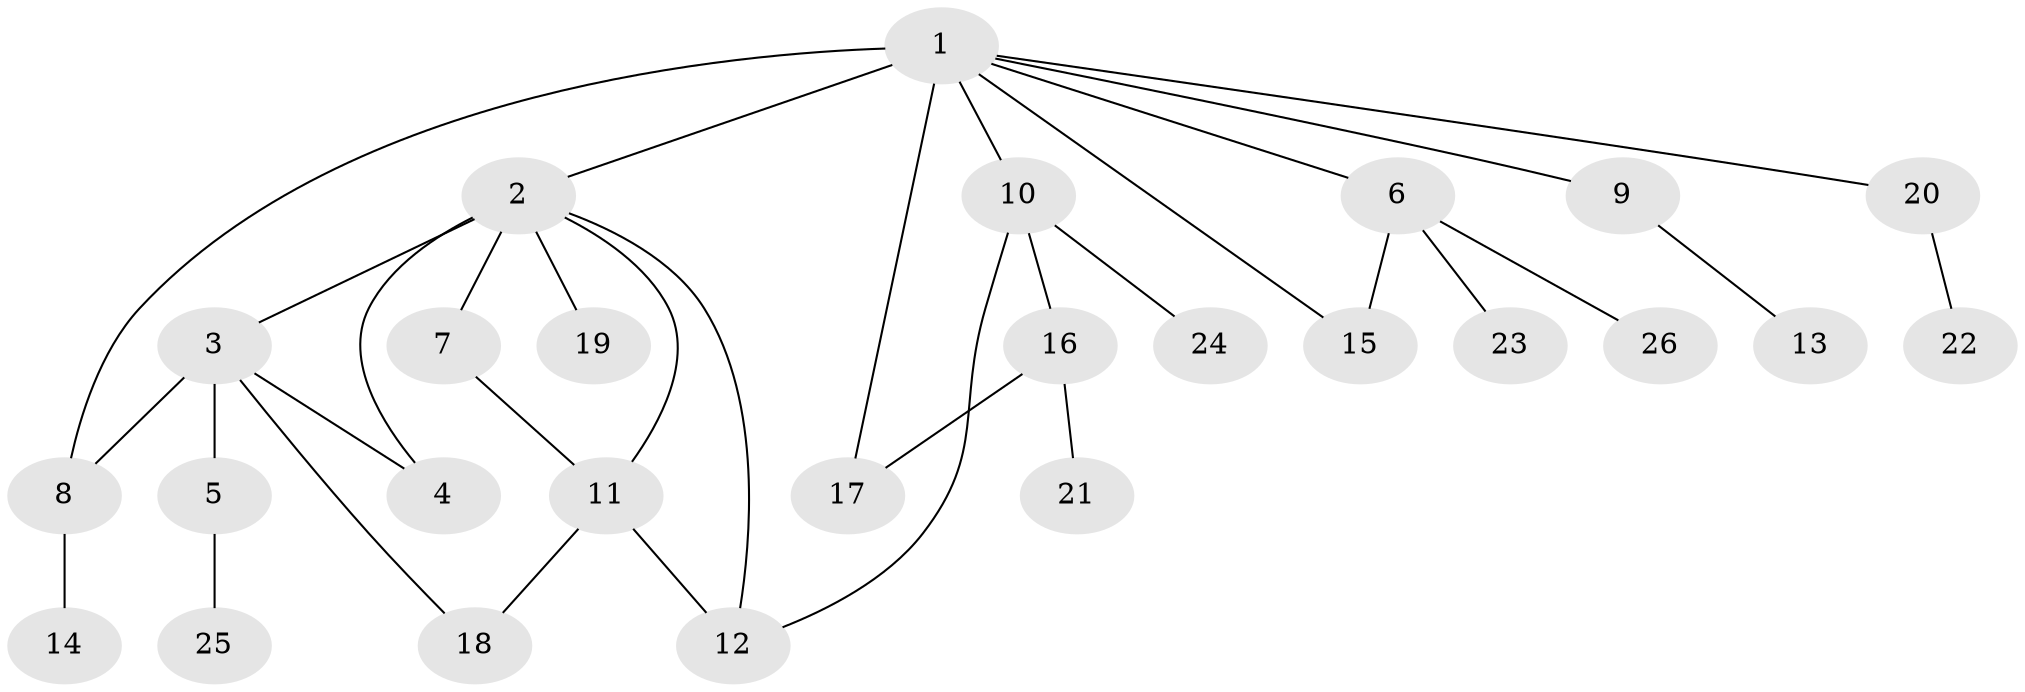 // original degree distribution, {7: 0.019230769230769232, 4: 0.11538461538461539, 2: 0.2692307692307692, 5: 0.09615384615384616, 3: 0.11538461538461539, 1: 0.38461538461538464}
// Generated by graph-tools (version 1.1) at 2025/34/03/09/25 02:34:06]
// undirected, 26 vertices, 33 edges
graph export_dot {
graph [start="1"]
  node [color=gray90,style=filled];
  1;
  2;
  3;
  4;
  5;
  6;
  7;
  8;
  9;
  10;
  11;
  12;
  13;
  14;
  15;
  16;
  17;
  18;
  19;
  20;
  21;
  22;
  23;
  24;
  25;
  26;
  1 -- 2 [weight=2.0];
  1 -- 6 [weight=1.0];
  1 -- 8 [weight=2.0];
  1 -- 9 [weight=1.0];
  1 -- 10 [weight=1.0];
  1 -- 15 [weight=1.0];
  1 -- 17 [weight=1.0];
  1 -- 20 [weight=1.0];
  2 -- 3 [weight=1.0];
  2 -- 4 [weight=1.0];
  2 -- 7 [weight=3.0];
  2 -- 11 [weight=1.0];
  2 -- 12 [weight=1.0];
  2 -- 19 [weight=1.0];
  3 -- 4 [weight=1.0];
  3 -- 5 [weight=2.0];
  3 -- 8 [weight=1.0];
  3 -- 18 [weight=1.0];
  5 -- 25 [weight=1.0];
  6 -- 15 [weight=1.0];
  6 -- 23 [weight=1.0];
  6 -- 26 [weight=1.0];
  7 -- 11 [weight=1.0];
  8 -- 14 [weight=1.0];
  9 -- 13 [weight=1.0];
  10 -- 12 [weight=1.0];
  10 -- 16 [weight=1.0];
  10 -- 24 [weight=1.0];
  11 -- 12 [weight=1.0];
  11 -- 18 [weight=1.0];
  16 -- 17 [weight=1.0];
  16 -- 21 [weight=1.0];
  20 -- 22 [weight=1.0];
}

